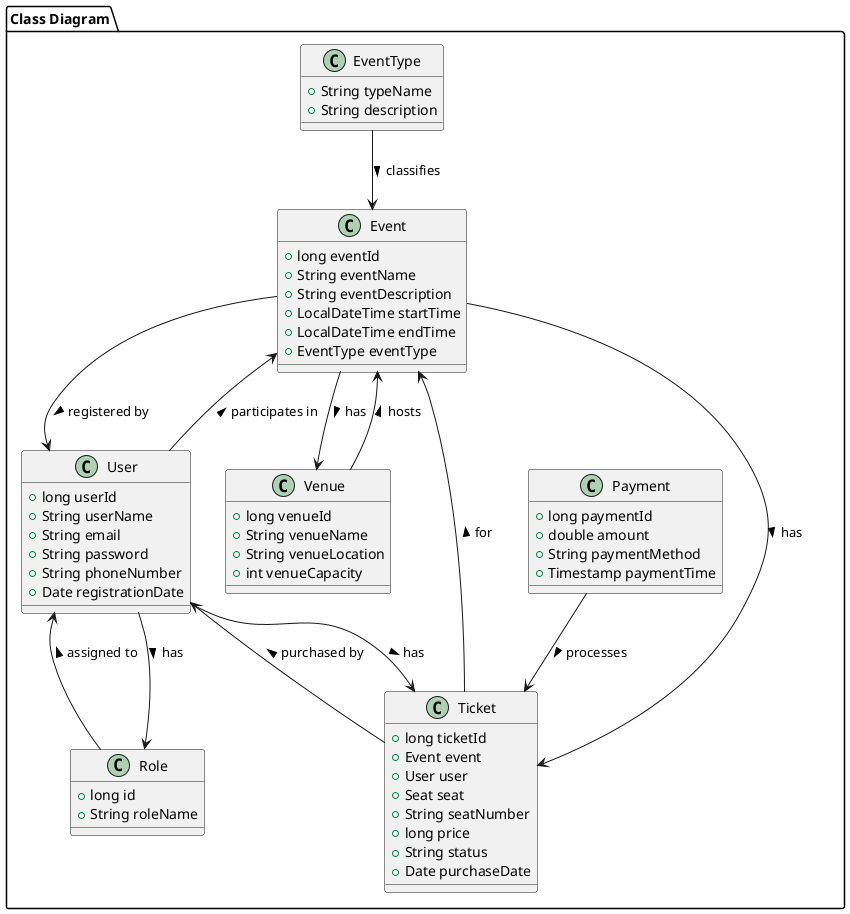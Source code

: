 @startuml

package "Class Diagram" {

    class Event {
        +long eventId
        +String eventName
        +String eventDescription
        +LocalDateTime startTime
        +LocalDateTime endTime
        +EventType eventType
    }

    class Venue {
        +long venueId
        +String venueName
        +String venueLocation
        +int venueCapacity
    }

    class User {
        +long userId
        +String userName
        +String email
        +String password
        +String phoneNumber
        +Date registrationDate
    }

    class Ticket {
        +long ticketId
        +Event event
        +User user
        +Seat seat
        +String seatNumber
        +long price
        +String status
        +Date purchaseDate
    }

    class EventType {
        +String typeName
        +String description
    }

    class Payment {
        +long paymentId
        +double amount
        +String paymentMethod
        +Timestamp paymentTime
    }

    class Role {
        +long id
        +String roleName
    }

    Event --> Venue : has >
    Event --> User : registered by >
    Event --> Ticket : has >
    EventType --> Event : classifies >
    Ticket --> User : purchased by >
    Ticket --> Event : for >
    Payment --> Ticket : processes >
    User --> Role : has >
    User --> Ticket : has >
    User --> Event : participates in >
    Venue --> Event : hosts >
    Role --> User : assigned to >
}

@enduml
